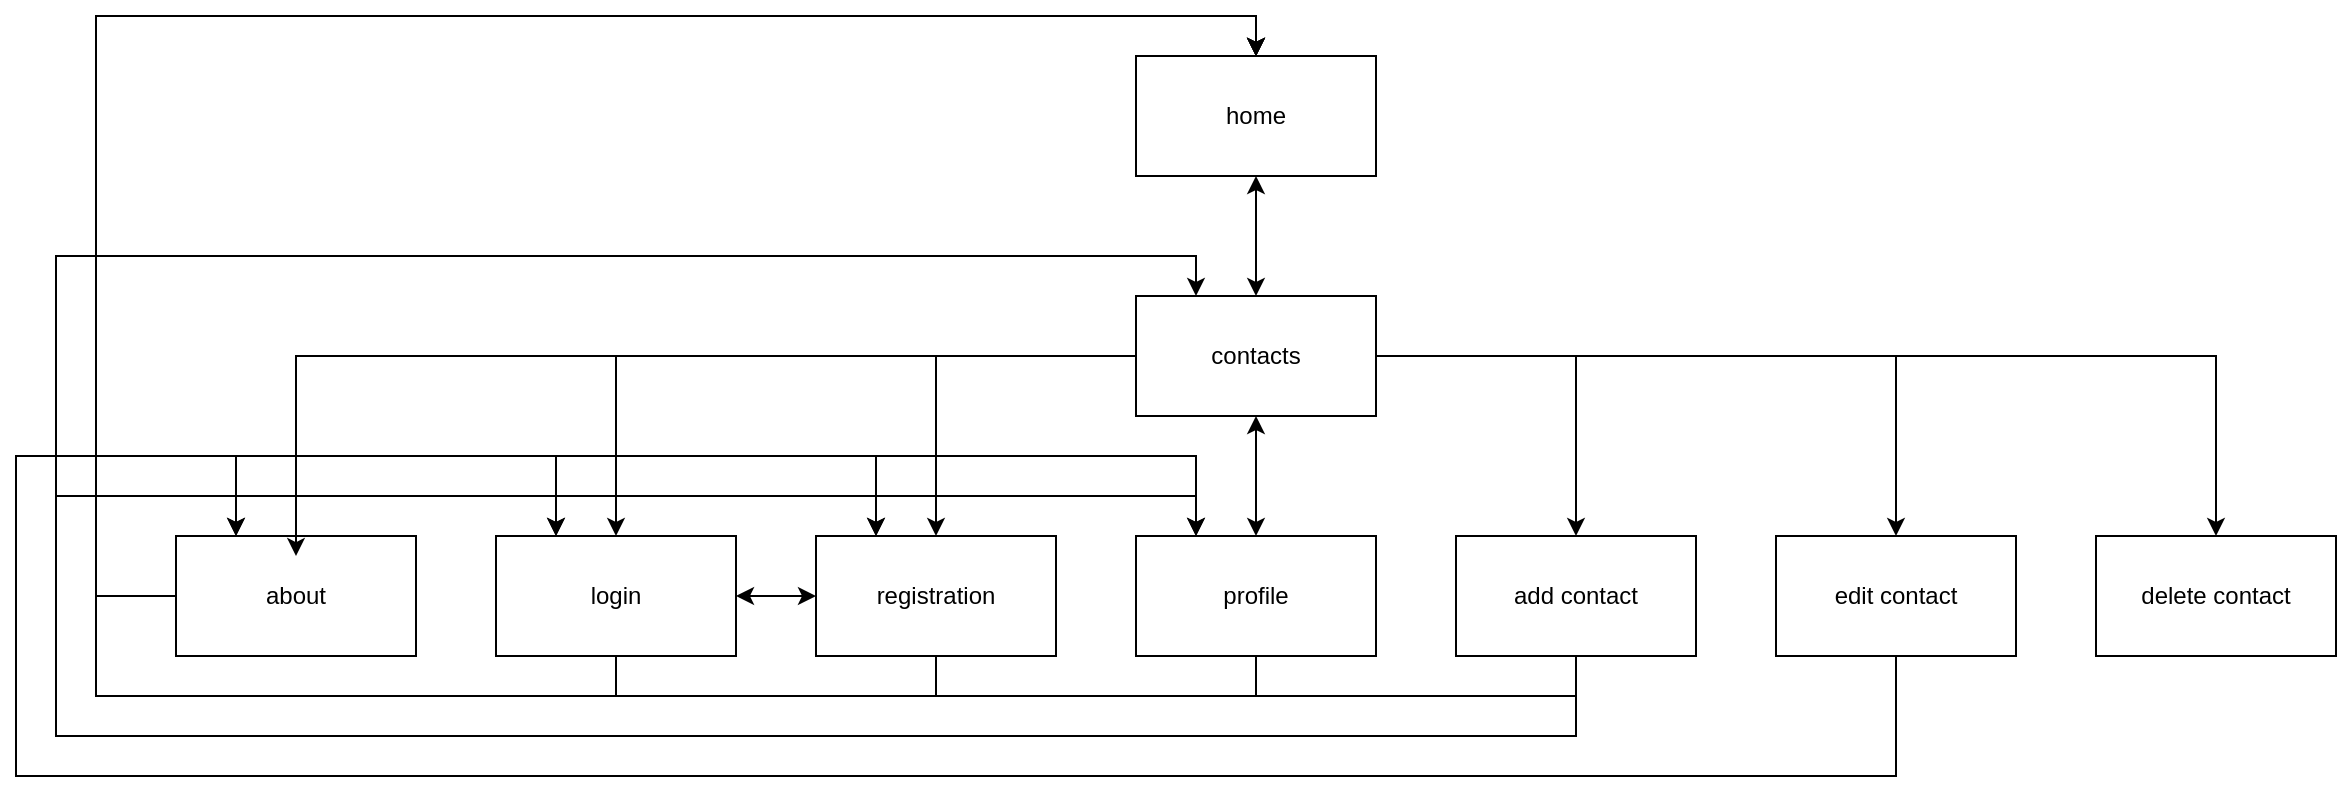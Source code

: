 <mxfile version="24.4.14" type="github">
  <diagram name="Страница — 1" id="CgqQpAoLhukd6IiaSoBn">
    <mxGraphModel dx="2208" dy="699" grid="1" gridSize="10" guides="1" tooltips="1" connect="1" arrows="1" fold="1" page="1" pageScale="1" pageWidth="827" pageHeight="1169" math="0" shadow="0">
      <root>
        <mxCell id="0" />
        <mxCell id="1" parent="0" />
        <mxCell id="TGviwKS2q0RqUHTQ-3Ez-1" value="home" style="rounded=0;whiteSpace=wrap;html=1;" vertex="1" parent="1">
          <mxGeometry x="560" y="120" width="120" height="60" as="geometry" />
        </mxCell>
        <mxCell id="TGviwKS2q0RqUHTQ-3Ez-11" style="edgeStyle=orthogonalEdgeStyle;rounded=0;orthogonalLoop=1;jettySize=auto;html=1;entryX=0.5;entryY=1;entryDx=0;entryDy=0;startArrow=classic;startFill=1;" edge="1" parent="1" source="TGviwKS2q0RqUHTQ-3Ez-2" target="TGviwKS2q0RqUHTQ-3Ez-1">
          <mxGeometry relative="1" as="geometry" />
        </mxCell>
        <mxCell id="TGviwKS2q0RqUHTQ-3Ez-13" style="edgeStyle=orthogonalEdgeStyle;rounded=0;orthogonalLoop=1;jettySize=auto;html=1;" edge="1" parent="1" source="TGviwKS2q0RqUHTQ-3Ez-2" target="TGviwKS2q0RqUHTQ-3Ez-4">
          <mxGeometry relative="1" as="geometry" />
        </mxCell>
        <mxCell id="TGviwKS2q0RqUHTQ-3Ez-14" style="edgeStyle=orthogonalEdgeStyle;rounded=0;orthogonalLoop=1;jettySize=auto;html=1;" edge="1" parent="1" source="TGviwKS2q0RqUHTQ-3Ez-2" target="TGviwKS2q0RqUHTQ-3Ez-5">
          <mxGeometry relative="1" as="geometry" />
        </mxCell>
        <mxCell id="TGviwKS2q0RqUHTQ-3Ez-15" style="edgeStyle=orthogonalEdgeStyle;rounded=0;orthogonalLoop=1;jettySize=auto;html=1;startArrow=classic;startFill=1;" edge="1" parent="1" source="TGviwKS2q0RqUHTQ-3Ez-2" target="TGviwKS2q0RqUHTQ-3Ez-6">
          <mxGeometry relative="1" as="geometry" />
        </mxCell>
        <mxCell id="TGviwKS2q0RqUHTQ-3Ez-16" style="edgeStyle=orthogonalEdgeStyle;rounded=0;orthogonalLoop=1;jettySize=auto;html=1;" edge="1" parent="1" source="TGviwKS2q0RqUHTQ-3Ez-2" target="TGviwKS2q0RqUHTQ-3Ez-7">
          <mxGeometry relative="1" as="geometry" />
        </mxCell>
        <mxCell id="TGviwKS2q0RqUHTQ-3Ez-17" style="edgeStyle=orthogonalEdgeStyle;rounded=0;orthogonalLoop=1;jettySize=auto;html=1;" edge="1" parent="1" source="TGviwKS2q0RqUHTQ-3Ez-2" target="TGviwKS2q0RqUHTQ-3Ez-8">
          <mxGeometry relative="1" as="geometry" />
        </mxCell>
        <mxCell id="TGviwKS2q0RqUHTQ-3Ez-18" style="edgeStyle=orthogonalEdgeStyle;rounded=0;orthogonalLoop=1;jettySize=auto;html=1;" edge="1" parent="1" source="TGviwKS2q0RqUHTQ-3Ez-2" target="TGviwKS2q0RqUHTQ-3Ez-9">
          <mxGeometry relative="1" as="geometry" />
        </mxCell>
        <mxCell id="TGviwKS2q0RqUHTQ-3Ez-2" value="contacts" style="rounded=0;whiteSpace=wrap;html=1;" vertex="1" parent="1">
          <mxGeometry x="560" y="240" width="120" height="60" as="geometry" />
        </mxCell>
        <mxCell id="TGviwKS2q0RqUHTQ-3Ez-19" style="edgeStyle=orthogonalEdgeStyle;rounded=0;orthogonalLoop=1;jettySize=auto;html=1;entryX=0.5;entryY=0;entryDx=0;entryDy=0;" edge="1" parent="1" source="TGviwKS2q0RqUHTQ-3Ez-3" target="TGviwKS2q0RqUHTQ-3Ez-1">
          <mxGeometry relative="1" as="geometry">
            <Array as="points">
              <mxPoint x="40" y="390" />
              <mxPoint x="40" y="100" />
              <mxPoint x="620" y="100" />
            </Array>
          </mxGeometry>
        </mxCell>
        <mxCell id="TGviwKS2q0RqUHTQ-3Ez-3" value="about" style="rounded=0;whiteSpace=wrap;html=1;" vertex="1" parent="1">
          <mxGeometry x="80" y="360" width="120" height="60" as="geometry" />
        </mxCell>
        <mxCell id="TGviwKS2q0RqUHTQ-3Ez-20" style="edgeStyle=orthogonalEdgeStyle;rounded=0;orthogonalLoop=1;jettySize=auto;html=1;entryX=0.5;entryY=0;entryDx=0;entryDy=0;" edge="1" parent="1" source="TGviwKS2q0RqUHTQ-3Ez-4" target="TGviwKS2q0RqUHTQ-3Ez-1">
          <mxGeometry relative="1" as="geometry">
            <Array as="points">
              <mxPoint x="300" y="440" />
              <mxPoint x="40" y="440" />
              <mxPoint x="40" y="100" />
              <mxPoint x="620" y="100" />
            </Array>
          </mxGeometry>
        </mxCell>
        <mxCell id="TGviwKS2q0RqUHTQ-3Ez-21" style="edgeStyle=orthogonalEdgeStyle;rounded=0;orthogonalLoop=1;jettySize=auto;html=1;startArrow=classic;startFill=1;" edge="1" parent="1" source="TGviwKS2q0RqUHTQ-3Ez-4" target="TGviwKS2q0RqUHTQ-3Ez-5">
          <mxGeometry relative="1" as="geometry" />
        </mxCell>
        <mxCell id="TGviwKS2q0RqUHTQ-3Ez-4" value="login" style="rounded=0;whiteSpace=wrap;html=1;" vertex="1" parent="1">
          <mxGeometry x="240" y="360" width="120" height="60" as="geometry" />
        </mxCell>
        <mxCell id="TGviwKS2q0RqUHTQ-3Ez-22" style="edgeStyle=orthogonalEdgeStyle;rounded=0;orthogonalLoop=1;jettySize=auto;html=1;entryX=0.5;entryY=0;entryDx=0;entryDy=0;" edge="1" parent="1" source="TGviwKS2q0RqUHTQ-3Ez-5" target="TGviwKS2q0RqUHTQ-3Ez-1">
          <mxGeometry relative="1" as="geometry">
            <Array as="points">
              <mxPoint x="460" y="440" />
              <mxPoint x="40" y="440" />
              <mxPoint x="40" y="100" />
              <mxPoint x="620" y="100" />
            </Array>
          </mxGeometry>
        </mxCell>
        <mxCell id="TGviwKS2q0RqUHTQ-3Ez-5" value="registration" style="rounded=0;whiteSpace=wrap;html=1;" vertex="1" parent="1">
          <mxGeometry x="400" y="360" width="120" height="60" as="geometry" />
        </mxCell>
        <mxCell id="TGviwKS2q0RqUHTQ-3Ez-23" style="edgeStyle=orthogonalEdgeStyle;rounded=0;orthogonalLoop=1;jettySize=auto;html=1;entryX=0.5;entryY=0;entryDx=0;entryDy=0;" edge="1" parent="1" source="TGviwKS2q0RqUHTQ-3Ez-6" target="TGviwKS2q0RqUHTQ-3Ez-1">
          <mxGeometry relative="1" as="geometry">
            <Array as="points">
              <mxPoint x="620" y="440" />
              <mxPoint x="40" y="440" />
              <mxPoint x="40" y="100" />
              <mxPoint x="620" y="100" />
            </Array>
          </mxGeometry>
        </mxCell>
        <mxCell id="TGviwKS2q0RqUHTQ-3Ez-6" value="profile" style="rounded=0;whiteSpace=wrap;html=1;" vertex="1" parent="1">
          <mxGeometry x="560" y="360" width="120" height="60" as="geometry" />
        </mxCell>
        <mxCell id="TGviwKS2q0RqUHTQ-3Ez-24" style="edgeStyle=orthogonalEdgeStyle;rounded=0;orthogonalLoop=1;jettySize=auto;html=1;entryX=0.5;entryY=0;entryDx=0;entryDy=0;" edge="1" parent="1" source="TGviwKS2q0RqUHTQ-3Ez-7" target="TGviwKS2q0RqUHTQ-3Ez-1">
          <mxGeometry relative="1" as="geometry">
            <Array as="points">
              <mxPoint x="780" y="440" />
              <mxPoint x="40" y="440" />
              <mxPoint x="40" y="100" />
              <mxPoint x="620" y="100" />
            </Array>
          </mxGeometry>
        </mxCell>
        <mxCell id="TGviwKS2q0RqUHTQ-3Ez-26" style="edgeStyle=orthogonalEdgeStyle;rounded=0;orthogonalLoop=1;jettySize=auto;html=1;entryX=0.25;entryY=0;entryDx=0;entryDy=0;" edge="1" parent="1" source="TGviwKS2q0RqUHTQ-3Ez-7" target="TGviwKS2q0RqUHTQ-3Ez-3">
          <mxGeometry relative="1" as="geometry">
            <Array as="points">
              <mxPoint x="780" y="460" />
              <mxPoint x="20" y="460" />
              <mxPoint x="20" y="340" />
              <mxPoint x="110" y="340" />
            </Array>
          </mxGeometry>
        </mxCell>
        <mxCell id="TGviwKS2q0RqUHTQ-3Ez-27" style="edgeStyle=orthogonalEdgeStyle;rounded=0;orthogonalLoop=1;jettySize=auto;html=1;entryX=0.25;entryY=0;entryDx=0;entryDy=0;" edge="1" parent="1" source="TGviwKS2q0RqUHTQ-3Ez-7" target="TGviwKS2q0RqUHTQ-3Ez-4">
          <mxGeometry relative="1" as="geometry">
            <Array as="points">
              <mxPoint x="780" y="460" />
              <mxPoint x="20" y="460" />
              <mxPoint x="20" y="340" />
              <mxPoint x="270" y="340" />
            </Array>
          </mxGeometry>
        </mxCell>
        <mxCell id="TGviwKS2q0RqUHTQ-3Ez-28" style="edgeStyle=orthogonalEdgeStyle;rounded=0;orthogonalLoop=1;jettySize=auto;html=1;entryX=0.25;entryY=0;entryDx=0;entryDy=0;" edge="1" parent="1" source="TGviwKS2q0RqUHTQ-3Ez-7" target="TGviwKS2q0RqUHTQ-3Ez-5">
          <mxGeometry relative="1" as="geometry">
            <Array as="points">
              <mxPoint x="780" y="460" />
              <mxPoint x="20" y="460" />
              <mxPoint x="20" y="340" />
              <mxPoint x="430" y="340" />
            </Array>
          </mxGeometry>
        </mxCell>
        <mxCell id="TGviwKS2q0RqUHTQ-3Ez-29" style="edgeStyle=orthogonalEdgeStyle;rounded=0;orthogonalLoop=1;jettySize=auto;html=1;entryX=0.25;entryY=0;entryDx=0;entryDy=0;" edge="1" parent="1" source="TGviwKS2q0RqUHTQ-3Ez-7" target="TGviwKS2q0RqUHTQ-3Ez-6">
          <mxGeometry relative="1" as="geometry">
            <Array as="points">
              <mxPoint x="780" y="460" />
              <mxPoint x="20" y="460" />
              <mxPoint x="20" y="340" />
              <mxPoint x="590" y="340" />
            </Array>
          </mxGeometry>
        </mxCell>
        <mxCell id="TGviwKS2q0RqUHTQ-3Ez-30" style="edgeStyle=orthogonalEdgeStyle;rounded=0;orthogonalLoop=1;jettySize=auto;html=1;entryX=0.25;entryY=0;entryDx=0;entryDy=0;" edge="1" parent="1" source="TGviwKS2q0RqUHTQ-3Ez-7" target="TGviwKS2q0RqUHTQ-3Ez-2">
          <mxGeometry relative="1" as="geometry">
            <Array as="points">
              <mxPoint x="780" y="460" />
              <mxPoint x="20" y="460" />
              <mxPoint x="20" y="220" />
              <mxPoint x="590" y="220" />
            </Array>
          </mxGeometry>
        </mxCell>
        <mxCell id="TGviwKS2q0RqUHTQ-3Ez-7" value="add contact" style="rounded=0;whiteSpace=wrap;html=1;" vertex="1" parent="1">
          <mxGeometry x="720" y="360" width="120" height="60" as="geometry" />
        </mxCell>
        <mxCell id="TGviwKS2q0RqUHTQ-3Ez-32" style="edgeStyle=orthogonalEdgeStyle;rounded=0;orthogonalLoop=1;jettySize=auto;html=1;entryX=0.25;entryY=0;entryDx=0;entryDy=0;" edge="1" parent="1" source="TGviwKS2q0RqUHTQ-3Ez-8" target="TGviwKS2q0RqUHTQ-3Ez-3">
          <mxGeometry relative="1" as="geometry">
            <Array as="points">
              <mxPoint x="940" y="480" />
              <mxPoint y="480" />
              <mxPoint y="320" />
              <mxPoint x="110" y="320" />
            </Array>
          </mxGeometry>
        </mxCell>
        <mxCell id="TGviwKS2q0RqUHTQ-3Ez-33" style="edgeStyle=orthogonalEdgeStyle;rounded=0;orthogonalLoop=1;jettySize=auto;html=1;entryX=0.25;entryY=0;entryDx=0;entryDy=0;" edge="1" parent="1" source="TGviwKS2q0RqUHTQ-3Ez-8" target="TGviwKS2q0RqUHTQ-3Ez-4">
          <mxGeometry relative="1" as="geometry">
            <Array as="points">
              <mxPoint x="940" y="480" />
              <mxPoint y="480" />
              <mxPoint y="320" />
              <mxPoint x="270" y="320" />
            </Array>
          </mxGeometry>
        </mxCell>
        <mxCell id="TGviwKS2q0RqUHTQ-3Ez-36" style="edgeStyle=orthogonalEdgeStyle;rounded=0;orthogonalLoop=1;jettySize=auto;html=1;entryX=0.25;entryY=0;entryDx=0;entryDy=0;" edge="1" parent="1" source="TGviwKS2q0RqUHTQ-3Ez-8" target="TGviwKS2q0RqUHTQ-3Ez-5">
          <mxGeometry relative="1" as="geometry">
            <Array as="points">
              <mxPoint x="940" y="480" />
              <mxPoint y="480" />
              <mxPoint y="320" />
              <mxPoint x="430" y="320" />
            </Array>
          </mxGeometry>
        </mxCell>
        <mxCell id="TGviwKS2q0RqUHTQ-3Ez-37" style="edgeStyle=orthogonalEdgeStyle;rounded=0;orthogonalLoop=1;jettySize=auto;html=1;entryX=0.25;entryY=0;entryDx=0;entryDy=0;" edge="1" parent="1" source="TGviwKS2q0RqUHTQ-3Ez-8" target="TGviwKS2q0RqUHTQ-3Ez-6">
          <mxGeometry relative="1" as="geometry">
            <Array as="points">
              <mxPoint x="940" y="480" />
              <mxPoint y="480" />
              <mxPoint y="320" />
              <mxPoint x="590" y="320" />
            </Array>
          </mxGeometry>
        </mxCell>
        <mxCell id="TGviwKS2q0RqUHTQ-3Ez-8" value="edit contact" style="rounded=0;whiteSpace=wrap;html=1;" vertex="1" parent="1">
          <mxGeometry x="880" y="360" width="120" height="60" as="geometry" />
        </mxCell>
        <mxCell id="TGviwKS2q0RqUHTQ-3Ez-9" value="delete contact" style="rounded=0;whiteSpace=wrap;html=1;" vertex="1" parent="1">
          <mxGeometry x="1040" y="360" width="120" height="60" as="geometry" />
        </mxCell>
        <mxCell id="TGviwKS2q0RqUHTQ-3Ez-12" style="edgeStyle=orthogonalEdgeStyle;rounded=0;orthogonalLoop=1;jettySize=auto;html=1;entryX=0.5;entryY=0.167;entryDx=0;entryDy=0;entryPerimeter=0;" edge="1" parent="1" source="TGviwKS2q0RqUHTQ-3Ez-2" target="TGviwKS2q0RqUHTQ-3Ez-3">
          <mxGeometry relative="1" as="geometry" />
        </mxCell>
      </root>
    </mxGraphModel>
  </diagram>
</mxfile>
